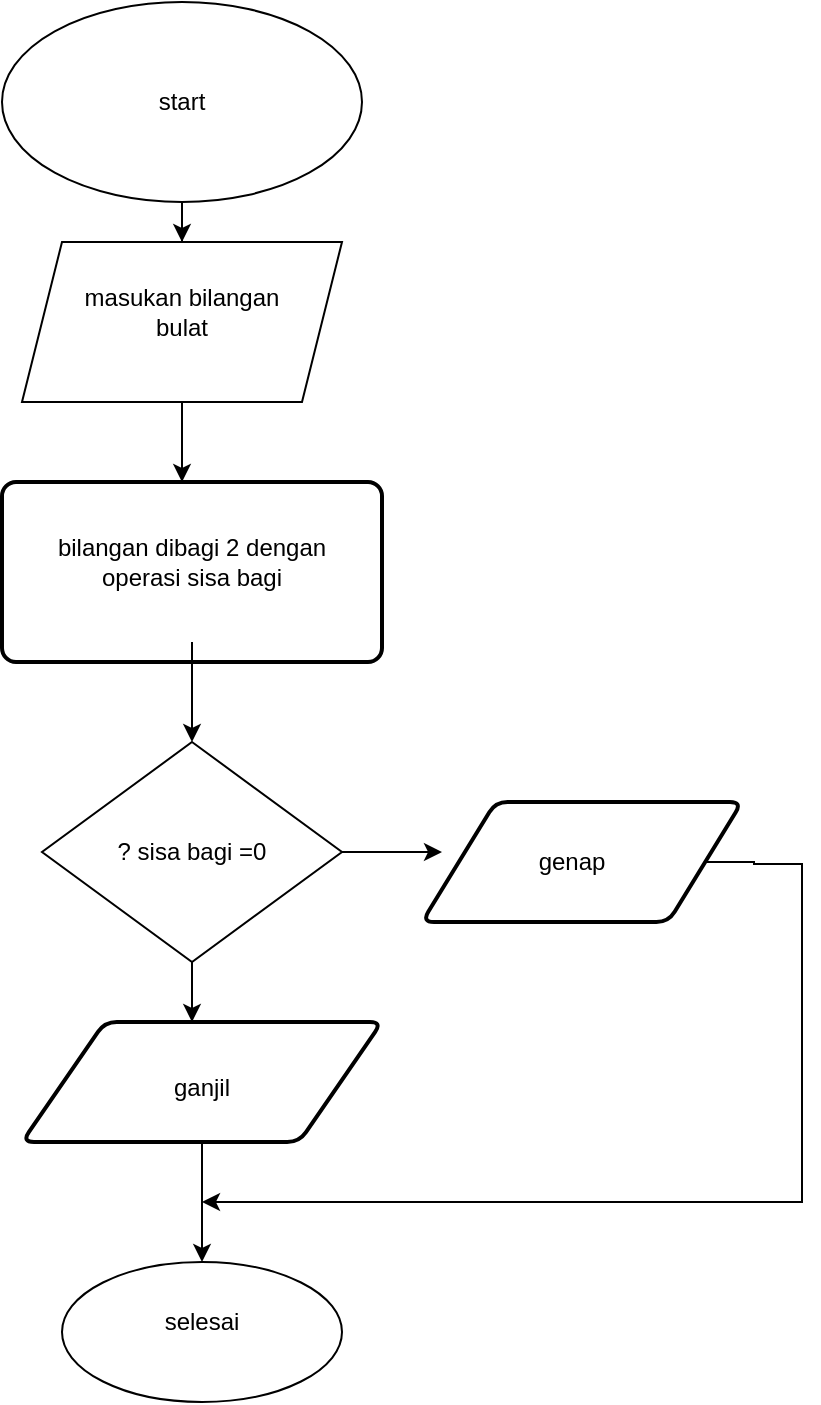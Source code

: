 <mxfile version="22.0.4" type="github">
  <diagram id="C5RBs43oDa-KdzZeNtuy" name="Page-1">
    <mxGraphModel dx="1114" dy="602" grid="1" gridSize="10" guides="1" tooltips="1" connect="1" arrows="1" fold="1" page="1" pageScale="1" pageWidth="827" pageHeight="1169" math="0" shadow="0">
      <root>
        <mxCell id="WIyWlLk6GJQsqaUBKTNV-0" />
        <mxCell id="WIyWlLk6GJQsqaUBKTNV-1" parent="WIyWlLk6GJQsqaUBKTNV-0" />
        <mxCell id="zarUDm_xgDWj0c6WavQA-3" style="edgeStyle=orthogonalEdgeStyle;rounded=0;orthogonalLoop=1;jettySize=auto;html=1;" edge="1" parent="WIyWlLk6GJQsqaUBKTNV-1" source="zarUDm_xgDWj0c6WavQA-1" target="zarUDm_xgDWj0c6WavQA-4">
          <mxGeometry relative="1" as="geometry">
            <mxPoint x="390" y="240" as="targetPoint" />
          </mxGeometry>
        </mxCell>
        <mxCell id="zarUDm_xgDWj0c6WavQA-1" value="" style="ellipse;whiteSpace=wrap;html=1;" vertex="1" parent="WIyWlLk6GJQsqaUBKTNV-1">
          <mxGeometry x="300" y="90" width="180" height="100" as="geometry" />
        </mxCell>
        <mxCell id="zarUDm_xgDWj0c6WavQA-6" style="edgeStyle=orthogonalEdgeStyle;rounded=0;orthogonalLoop=1;jettySize=auto;html=1;exitX=0.5;exitY=1;exitDx=0;exitDy=0;" edge="1" parent="WIyWlLk6GJQsqaUBKTNV-1" source="zarUDm_xgDWj0c6WavQA-4">
          <mxGeometry relative="1" as="geometry">
            <mxPoint x="390" y="330" as="targetPoint" />
          </mxGeometry>
        </mxCell>
        <mxCell id="zarUDm_xgDWj0c6WavQA-4" value="" style="shape=parallelogram;perimeter=parallelogramPerimeter;whiteSpace=wrap;html=1;fixedSize=1;" vertex="1" parent="WIyWlLk6GJQsqaUBKTNV-1">
          <mxGeometry x="310" y="210" width="160" height="80" as="geometry" />
        </mxCell>
        <mxCell id="zarUDm_xgDWj0c6WavQA-23" style="edgeStyle=orthogonalEdgeStyle;rounded=0;orthogonalLoop=1;jettySize=auto;html=1;exitX=0.5;exitY=1;exitDx=0;exitDy=0;" edge="1" parent="WIyWlLk6GJQsqaUBKTNV-1" source="zarUDm_xgDWj0c6WavQA-21">
          <mxGeometry relative="1" as="geometry">
            <mxPoint x="400" y="720" as="targetPoint" />
          </mxGeometry>
        </mxCell>
        <mxCell id="zarUDm_xgDWj0c6WavQA-21" value="" style="shape=parallelogram;html=1;strokeWidth=2;perimeter=parallelogramPerimeter;whiteSpace=wrap;rounded=1;arcSize=12;size=0.23;" vertex="1" parent="WIyWlLk6GJQsqaUBKTNV-1">
          <mxGeometry x="310" y="600" width="180" height="60" as="geometry" />
        </mxCell>
        <mxCell id="zarUDm_xgDWj0c6WavQA-24" value="" style="verticalLabelPosition=bottom;verticalAlign=top;html=1;shape=mxgraph.flowchart.on-page_reference;" vertex="1" parent="WIyWlLk6GJQsqaUBKTNV-1">
          <mxGeometry x="330" y="720" width="140" height="70" as="geometry" />
        </mxCell>
        <mxCell id="zarUDm_xgDWj0c6WavQA-26" value="start" style="text;html=1;strokeColor=none;fillColor=none;align=center;verticalAlign=middle;whiteSpace=wrap;rounded=0;" vertex="1" parent="WIyWlLk6GJQsqaUBKTNV-1">
          <mxGeometry x="340" y="120" width="100" height="40" as="geometry" />
        </mxCell>
        <mxCell id="zarUDm_xgDWj0c6WavQA-36" value="masukan bilangan bulat" style="text;html=1;strokeColor=none;fillColor=none;align=center;verticalAlign=middle;whiteSpace=wrap;rounded=0;" vertex="1" parent="WIyWlLk6GJQsqaUBKTNV-1">
          <mxGeometry x="340" y="210" width="100" height="70" as="geometry" />
        </mxCell>
        <mxCell id="zarUDm_xgDWj0c6WavQA-37" value="" style="rounded=1;whiteSpace=wrap;html=1;absoluteArcSize=1;arcSize=14;strokeWidth=2;" vertex="1" parent="WIyWlLk6GJQsqaUBKTNV-1">
          <mxGeometry x="300" y="330" width="190" height="90" as="geometry" />
        </mxCell>
        <mxCell id="zarUDm_xgDWj0c6WavQA-41" style="edgeStyle=orthogonalEdgeStyle;rounded=0;orthogonalLoop=1;jettySize=auto;html=1;" edge="1" parent="WIyWlLk6GJQsqaUBKTNV-1" source="zarUDm_xgDWj0c6WavQA-39">
          <mxGeometry relative="1" as="geometry">
            <mxPoint x="395" y="460" as="targetPoint" />
          </mxGeometry>
        </mxCell>
        <mxCell id="zarUDm_xgDWj0c6WavQA-39" value="bilangan dibagi 2 dengan operasi sisa bagi" style="text;html=1;strokeColor=none;fillColor=none;align=center;verticalAlign=middle;whiteSpace=wrap;rounded=0;" vertex="1" parent="WIyWlLk6GJQsqaUBKTNV-1">
          <mxGeometry x="310" y="330" width="170" height="80" as="geometry" />
        </mxCell>
        <mxCell id="zarUDm_xgDWj0c6WavQA-47" style="edgeStyle=orthogonalEdgeStyle;rounded=0;orthogonalLoop=1;jettySize=auto;html=1;" edge="1" parent="WIyWlLk6GJQsqaUBKTNV-1" source="zarUDm_xgDWj0c6WavQA-42">
          <mxGeometry relative="1" as="geometry">
            <mxPoint x="520" y="515" as="targetPoint" />
          </mxGeometry>
        </mxCell>
        <mxCell id="zarUDm_xgDWj0c6WavQA-49" style="edgeStyle=orthogonalEdgeStyle;rounded=0;orthogonalLoop=1;jettySize=auto;html=1;" edge="1" parent="WIyWlLk6GJQsqaUBKTNV-1" source="zarUDm_xgDWj0c6WavQA-42">
          <mxGeometry relative="1" as="geometry">
            <mxPoint x="395" y="600" as="targetPoint" />
          </mxGeometry>
        </mxCell>
        <mxCell id="zarUDm_xgDWj0c6WavQA-42" value="" style="rhombus;whiteSpace=wrap;html=1;" vertex="1" parent="WIyWlLk6GJQsqaUBKTNV-1">
          <mxGeometry x="320" y="460" width="150" height="110" as="geometry" />
        </mxCell>
        <mxCell id="zarUDm_xgDWj0c6WavQA-45" value="? sisa bagi =0" style="text;html=1;strokeColor=none;fillColor=none;align=center;verticalAlign=middle;whiteSpace=wrap;rounded=0;" vertex="1" parent="WIyWlLk6GJQsqaUBKTNV-1">
          <mxGeometry x="350" y="490" width="90" height="50" as="geometry" />
        </mxCell>
        <mxCell id="zarUDm_xgDWj0c6WavQA-53" style="edgeStyle=orthogonalEdgeStyle;rounded=0;orthogonalLoop=1;jettySize=auto;html=1;exitX=1;exitY=0.5;exitDx=0;exitDy=0;" edge="1" parent="WIyWlLk6GJQsqaUBKTNV-1" source="zarUDm_xgDWj0c6WavQA-48">
          <mxGeometry relative="1" as="geometry">
            <mxPoint x="400" y="690" as="targetPoint" />
            <Array as="points">
              <mxPoint x="676" y="520" />
              <mxPoint x="676" y="521" />
              <mxPoint x="700" y="521" />
            </Array>
          </mxGeometry>
        </mxCell>
        <mxCell id="zarUDm_xgDWj0c6WavQA-48" value="" style="shape=parallelogram;html=1;strokeWidth=2;perimeter=parallelogramPerimeter;whiteSpace=wrap;rounded=1;arcSize=12;size=0.23;" vertex="1" parent="WIyWlLk6GJQsqaUBKTNV-1">
          <mxGeometry x="510" y="490" width="160" height="60" as="geometry" />
        </mxCell>
        <mxCell id="zarUDm_xgDWj0c6WavQA-50" value="genap" style="text;html=1;strokeColor=none;fillColor=none;align=center;verticalAlign=middle;whiteSpace=wrap;rounded=0;" vertex="1" parent="WIyWlLk6GJQsqaUBKTNV-1">
          <mxGeometry x="540" y="500" width="90" height="40" as="geometry" />
        </mxCell>
        <mxCell id="zarUDm_xgDWj0c6WavQA-51" value="ganjil" style="text;html=1;strokeColor=none;fillColor=none;align=center;verticalAlign=middle;whiteSpace=wrap;rounded=0;" vertex="1" parent="WIyWlLk6GJQsqaUBKTNV-1">
          <mxGeometry x="350" y="615" width="100" height="35" as="geometry" />
        </mxCell>
        <mxCell id="zarUDm_xgDWj0c6WavQA-52" value="selesai" style="text;html=1;strokeColor=none;fillColor=none;align=center;verticalAlign=middle;whiteSpace=wrap;rounded=0;" vertex="1" parent="WIyWlLk6GJQsqaUBKTNV-1">
          <mxGeometry x="360" y="730" width="80" height="40" as="geometry" />
        </mxCell>
      </root>
    </mxGraphModel>
  </diagram>
</mxfile>
